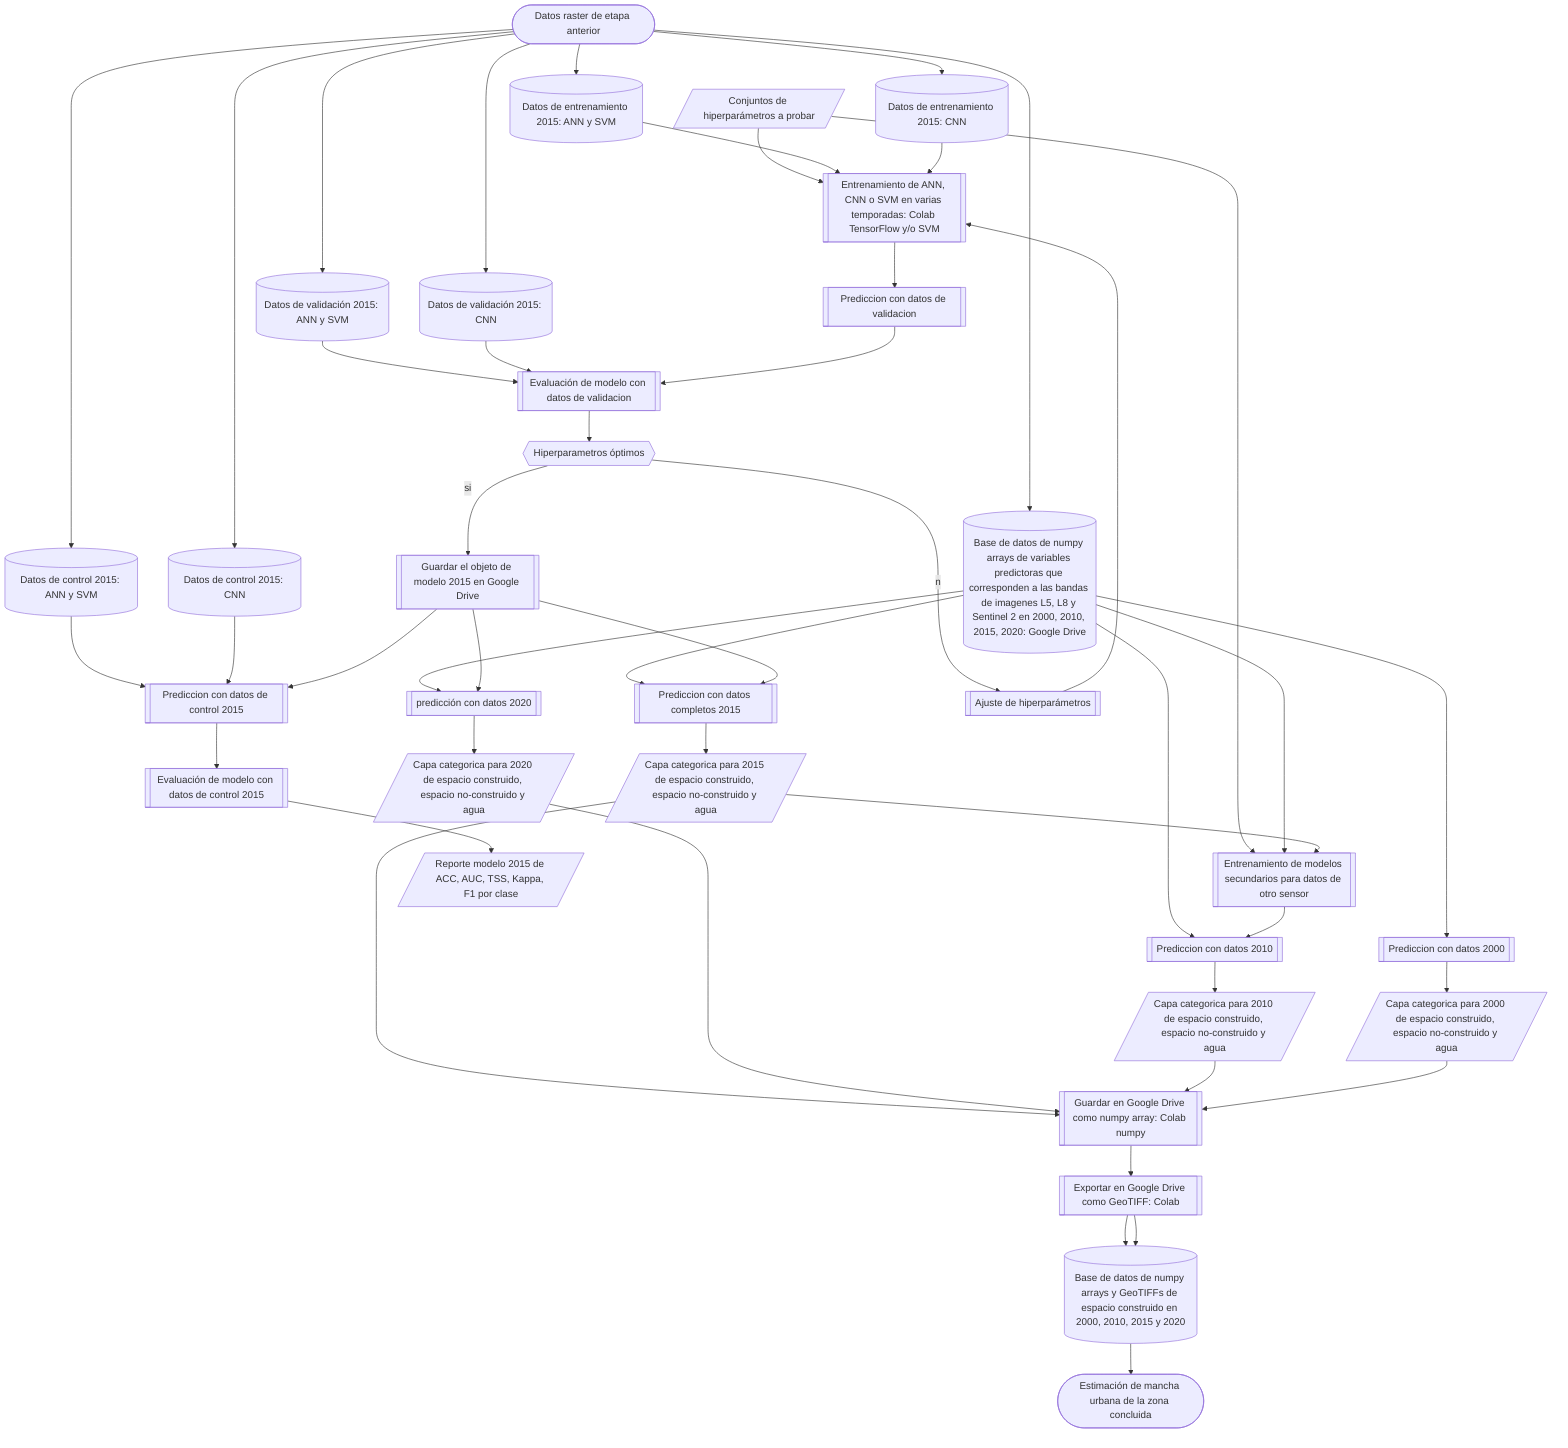 flowchart TD

  H1[/Conjuntos de hiperparámetros a probar/]
  H1-->ANN1
  H1-->MODEL8

  START([Datos raster de etapa anterior])
  START-->E3A
  START-->F2A
  START-->F2B
  START-->F2C
  START-->F3A
  START-->F3B
  START-->F3C

  E3A[(Base de datos de numpy arrays de variables predictoras que corresponden a las bandas de imagenes L5, L8 y Sentinel 2 en 2000, 2010, 2015, 2020: Google Drive)]
  E3A-->MODEL4
  E3A-->MODEL6
  E3A-->MODEL8
  E3A-->MODEL9
  E3A-->MODEL10

  F2A[(Datos de entrenamiento 2015: ANN y SVM)]
  F2A-->ANN1
  F2B[(Datos de validación 2015: ANN y SVM)]
  F2B-->ANN3
  F2C[(Datos de control 2015: ANN y SVM)]
  F2C-->MODEL2
  F3A[(Datos de entrenamiento 2015: CNN)]
  F3A-->ANN1
  F3B[(Datos de validación 2015: CNN)]
  F3B-->ANN3
  F3C[(Datos de control 2015: CNN)]
  F3C-->MODEL2

  ANN1[[Entrenamiento de ANN, CNN o SVM en varias temporadas: Colab TensorFlow y/o SVM]]-->ANN2
  ANN2[[Prediccion con datos de validacion]]-->ANN3
  ANN3[[Evaluación de modelo con datos de validacion]]-->ANN4
  ANN4{{Hiperparametros óptimos}}--si-->MODEL1
  ANN4--no-->ANN4A
  ANN4A[[Ajuste de hiperparámetros]]-->ANN1
 
  MODEL1[[Guardar el objeto de modelo 2015 en Google Drive]]-->MODEL2
  MODEL1-->MODEL4
  MODEL1-->MODEL6
  MODEL2[[Prediccion con datos de control 2015]]-->MODEL3
  MODEL3[[Evaluación de modelo con datos de control 2015]]-->MODEL3A
  MODEL3A[/Reporte modelo 2015 de ACC, AUC, TSS, Kappa, F1 por clase/]
  MODEL4[[Prediccion con datos completos 2015]]-->MODEL5
  MODEL5[/Capa categorica para 2015 de espacio construido, espacio no-construido y agua/]-->Z1
  MODEL5-->MODEL8
  MODEL6[[predicción con datos 2020]]-->MODEL6A
  MODEL6A[/Capa categorica para 2020 de espacio construido, espacio no-construido y agua/]-->Z1

  MODEL8[[Entrenamiento de modelos secundarios para datos de otro sensor]]-->MODEL9
  MODEL9[[Prediccion con datos 2010]]-->MODEL9A
  MODEL9A[/Capa categorica para 2010 de espacio construido, espacio no-construido y agua/]-->Z1
  MODEL10[[Prediccion con datos 2000]]-->MODEL10A
  MODEL10A[/Capa categorica para 2000 de espacio construido, espacio no-construido y agua/]-->Z1

  Z1[[Guardar en Google Drive como numpy array: Colab numpy]]-->Z2
  Z2[[Exportar en Google Drive como GeoTIFF: Colab]]-->Z4
  Z2-->Z4
  Z4[(Base de datos de numpy arrays y GeoTIFFs de espacio construido en 2000, 2010, 2015 y 2020)]-->END

  END([Estimación de mancha urbana de la zona concluida])